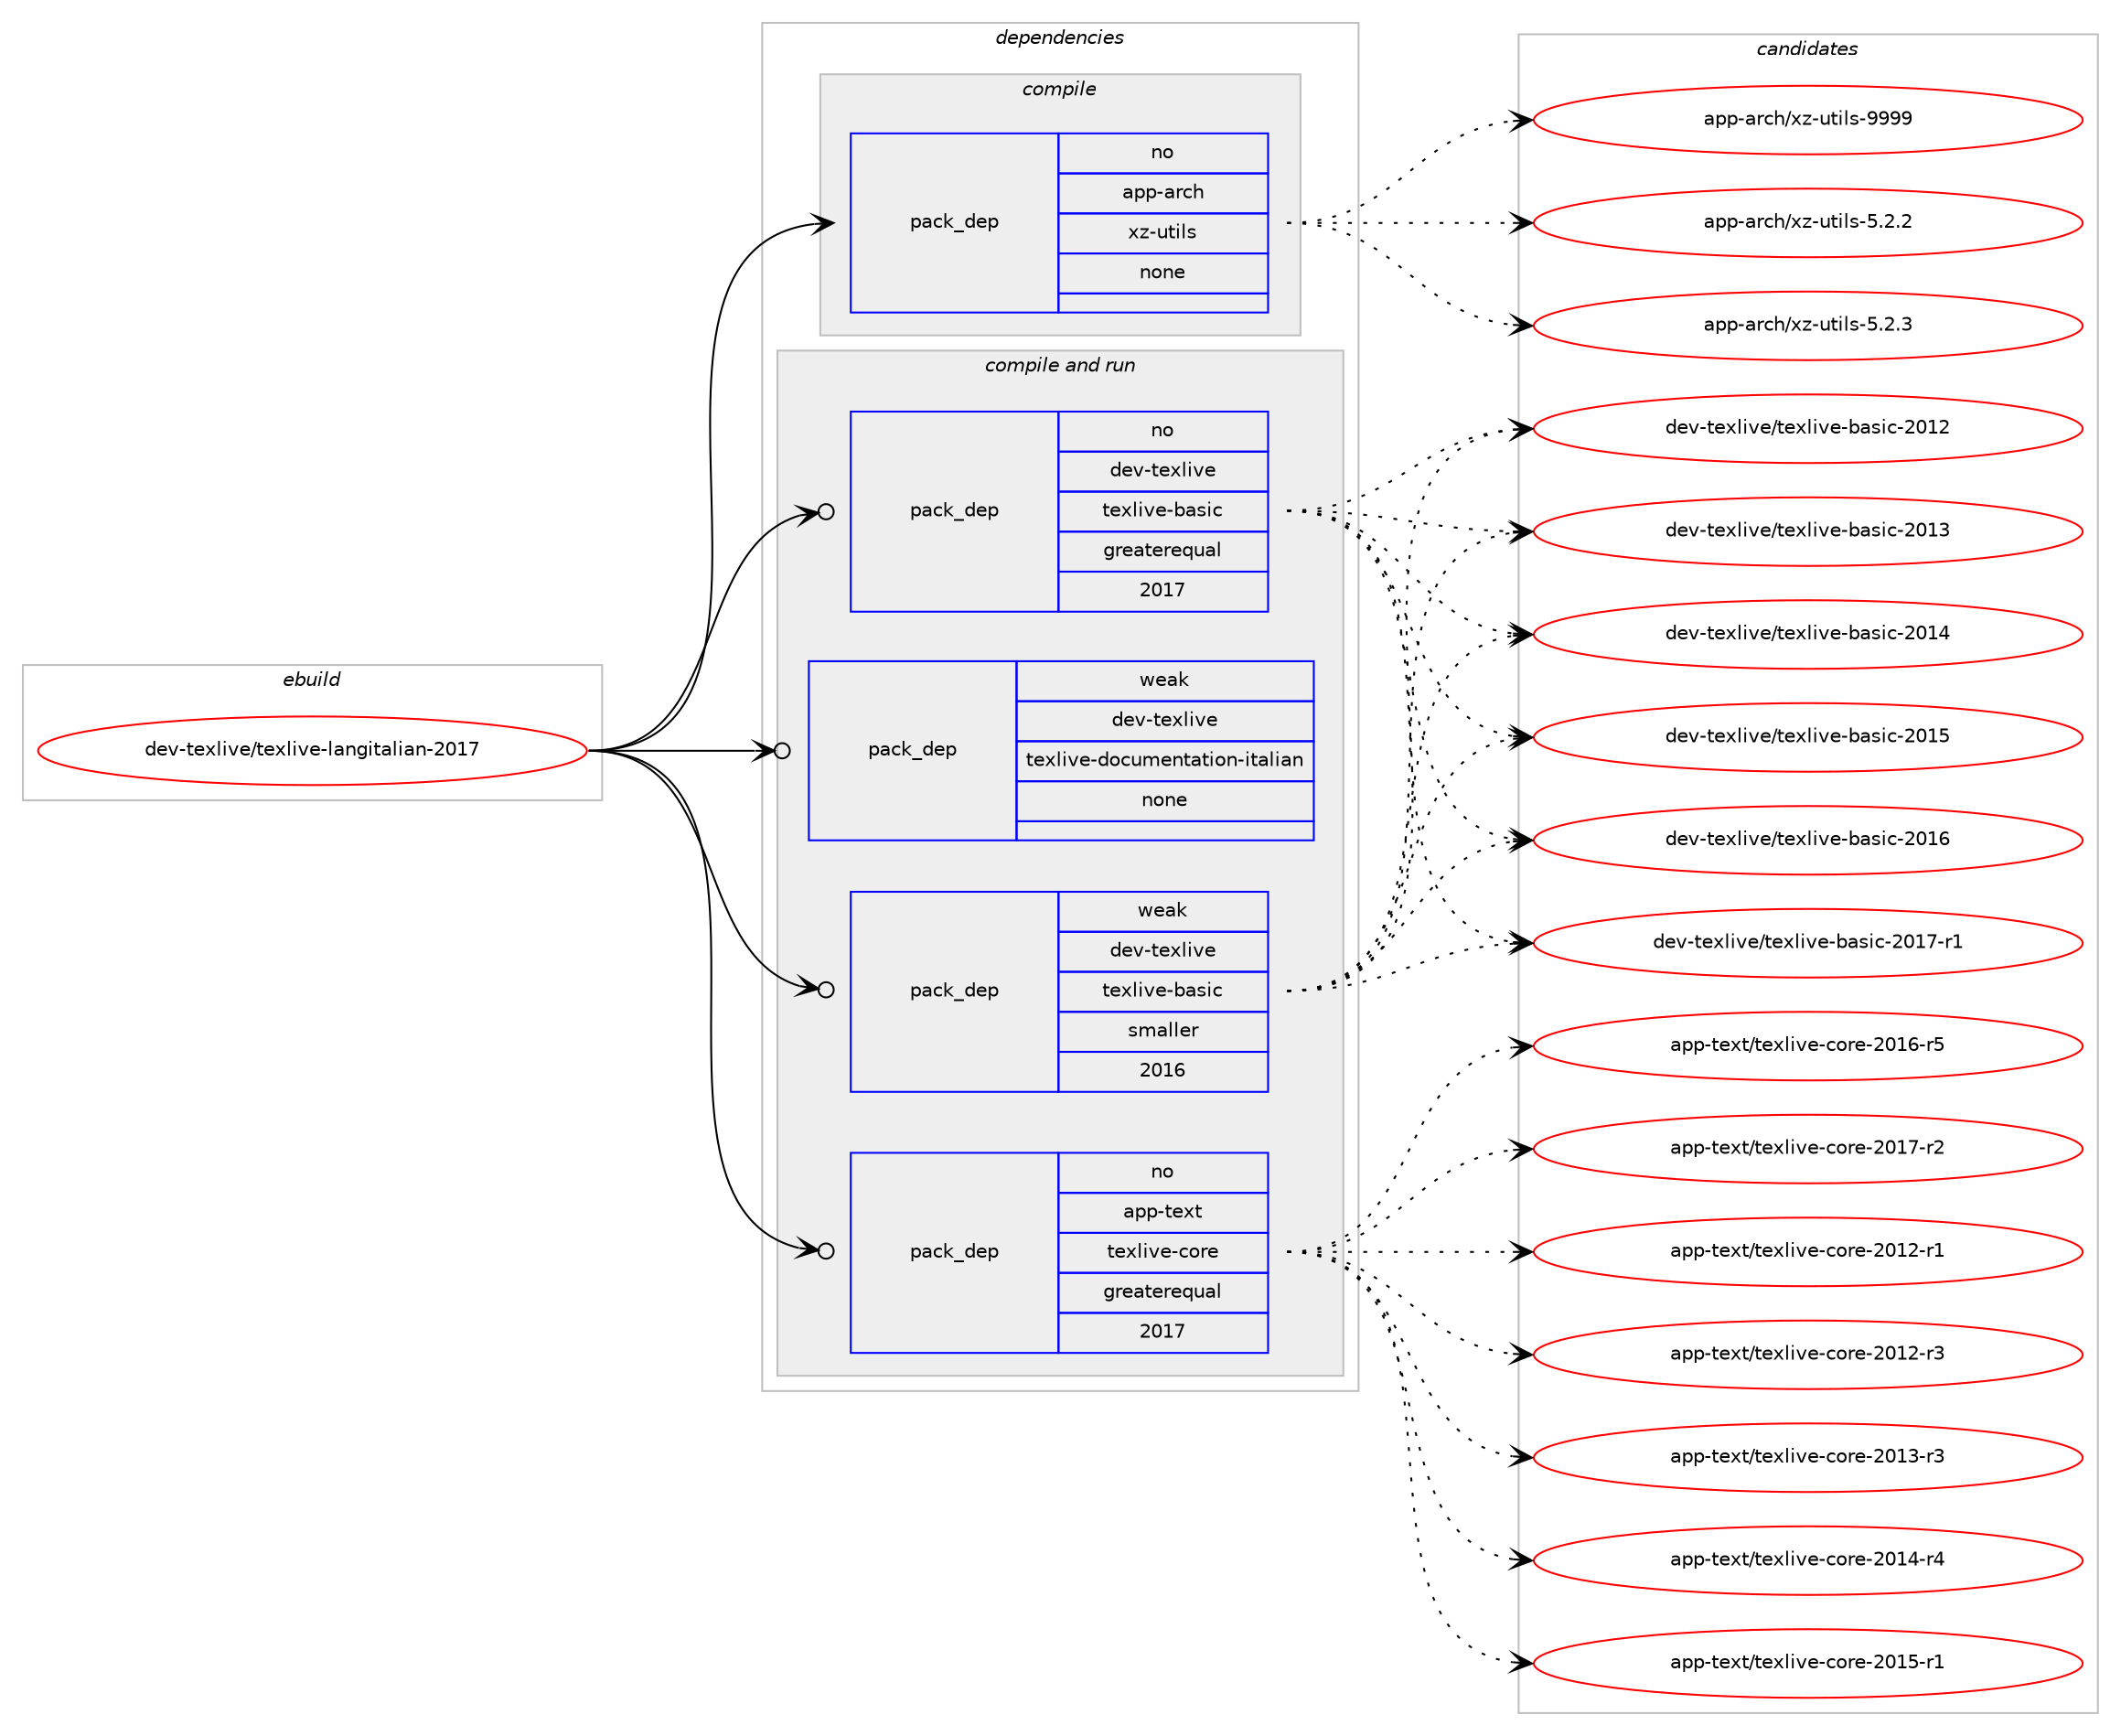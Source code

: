 digraph prolog {

# *************
# Graph options
# *************

newrank=true;
concentrate=true;
compound=true;
graph [rankdir=LR,fontname=Helvetica,fontsize=10,ranksep=1.5];#, ranksep=2.5, nodesep=0.2];
edge  [arrowhead=vee];
node  [fontname=Helvetica,fontsize=10];

# **********
# The ebuild
# **********

subgraph cluster_leftcol {
color=gray;
rank=same;
label=<<i>ebuild</i>>;
id [label="dev-texlive/texlive-langitalian-2017", color=red, width=4, href="../dev-texlive/texlive-langitalian-2017.svg"];
}

# ****************
# The dependencies
# ****************

subgraph cluster_midcol {
color=gray;
label=<<i>dependencies</i>>;
subgraph cluster_compile {
fillcolor="#eeeeee";
style=filled;
label=<<i>compile</i>>;
subgraph pack199414 {
dependency280768 [label=<<TABLE BORDER="0" CELLBORDER="1" CELLSPACING="0" CELLPADDING="4" WIDTH="220"><TR><TD ROWSPAN="6" CELLPADDING="30">pack_dep</TD></TR><TR><TD WIDTH="110">no</TD></TR><TR><TD>app-arch</TD></TR><TR><TD>xz-utils</TD></TR><TR><TD>none</TD></TR><TR><TD></TD></TR></TABLE>>, shape=none, color=blue];
}
id:e -> dependency280768:w [weight=20,style="solid",arrowhead="vee"];
}
subgraph cluster_compileandrun {
fillcolor="#eeeeee";
style=filled;
label=<<i>compile and run</i>>;
subgraph pack199415 {
dependency280769 [label=<<TABLE BORDER="0" CELLBORDER="1" CELLSPACING="0" CELLPADDING="4" WIDTH="220"><TR><TD ROWSPAN="6" CELLPADDING="30">pack_dep</TD></TR><TR><TD WIDTH="110">no</TD></TR><TR><TD>app-text</TD></TR><TR><TD>texlive-core</TD></TR><TR><TD>greaterequal</TD></TR><TR><TD>2017</TD></TR></TABLE>>, shape=none, color=blue];
}
id:e -> dependency280769:w [weight=20,style="solid",arrowhead="odotvee"];
subgraph pack199416 {
dependency280770 [label=<<TABLE BORDER="0" CELLBORDER="1" CELLSPACING="0" CELLPADDING="4" WIDTH="220"><TR><TD ROWSPAN="6" CELLPADDING="30">pack_dep</TD></TR><TR><TD WIDTH="110">no</TD></TR><TR><TD>dev-texlive</TD></TR><TR><TD>texlive-basic</TD></TR><TR><TD>greaterequal</TD></TR><TR><TD>2017</TD></TR></TABLE>>, shape=none, color=blue];
}
id:e -> dependency280770:w [weight=20,style="solid",arrowhead="odotvee"];
subgraph pack199417 {
dependency280771 [label=<<TABLE BORDER="0" CELLBORDER="1" CELLSPACING="0" CELLPADDING="4" WIDTH="220"><TR><TD ROWSPAN="6" CELLPADDING="30">pack_dep</TD></TR><TR><TD WIDTH="110">weak</TD></TR><TR><TD>dev-texlive</TD></TR><TR><TD>texlive-basic</TD></TR><TR><TD>smaller</TD></TR><TR><TD>2016</TD></TR></TABLE>>, shape=none, color=blue];
}
id:e -> dependency280771:w [weight=20,style="solid",arrowhead="odotvee"];
subgraph pack199418 {
dependency280772 [label=<<TABLE BORDER="0" CELLBORDER="1" CELLSPACING="0" CELLPADDING="4" WIDTH="220"><TR><TD ROWSPAN="6" CELLPADDING="30">pack_dep</TD></TR><TR><TD WIDTH="110">weak</TD></TR><TR><TD>dev-texlive</TD></TR><TR><TD>texlive-documentation-italian</TD></TR><TR><TD>none</TD></TR><TR><TD></TD></TR></TABLE>>, shape=none, color=blue];
}
id:e -> dependency280772:w [weight=20,style="solid",arrowhead="odotvee"];
}
subgraph cluster_run {
fillcolor="#eeeeee";
style=filled;
label=<<i>run</i>>;
}
}

# **************
# The candidates
# **************

subgraph cluster_choices {
rank=same;
color=gray;
label=<<i>candidates</i>>;

subgraph choice199414 {
color=black;
nodesep=1;
choice971121124597114991044712012245117116105108115455346504650 [label="app-arch/xz-utils-5.2.2", color=red, width=4,href="../app-arch/xz-utils-5.2.2.svg"];
choice971121124597114991044712012245117116105108115455346504651 [label="app-arch/xz-utils-5.2.3", color=red, width=4,href="../app-arch/xz-utils-5.2.3.svg"];
choice9711211245971149910447120122451171161051081154557575757 [label="app-arch/xz-utils-9999", color=red, width=4,href="../app-arch/xz-utils-9999.svg"];
dependency280768:e -> choice971121124597114991044712012245117116105108115455346504650:w [style=dotted,weight="100"];
dependency280768:e -> choice971121124597114991044712012245117116105108115455346504651:w [style=dotted,weight="100"];
dependency280768:e -> choice9711211245971149910447120122451171161051081154557575757:w [style=dotted,weight="100"];
}
subgraph choice199415 {
color=black;
nodesep=1;
choice971121124511610112011647116101120108105118101459911111410145504849504511449 [label="app-text/texlive-core-2012-r1", color=red, width=4,href="../app-text/texlive-core-2012-r1.svg"];
choice971121124511610112011647116101120108105118101459911111410145504849504511451 [label="app-text/texlive-core-2012-r3", color=red, width=4,href="../app-text/texlive-core-2012-r3.svg"];
choice971121124511610112011647116101120108105118101459911111410145504849514511451 [label="app-text/texlive-core-2013-r3", color=red, width=4,href="../app-text/texlive-core-2013-r3.svg"];
choice971121124511610112011647116101120108105118101459911111410145504849524511452 [label="app-text/texlive-core-2014-r4", color=red, width=4,href="../app-text/texlive-core-2014-r4.svg"];
choice971121124511610112011647116101120108105118101459911111410145504849534511449 [label="app-text/texlive-core-2015-r1", color=red, width=4,href="../app-text/texlive-core-2015-r1.svg"];
choice971121124511610112011647116101120108105118101459911111410145504849544511453 [label="app-text/texlive-core-2016-r5", color=red, width=4,href="../app-text/texlive-core-2016-r5.svg"];
choice971121124511610112011647116101120108105118101459911111410145504849554511450 [label="app-text/texlive-core-2017-r2", color=red, width=4,href="../app-text/texlive-core-2017-r2.svg"];
dependency280769:e -> choice971121124511610112011647116101120108105118101459911111410145504849504511449:w [style=dotted,weight="100"];
dependency280769:e -> choice971121124511610112011647116101120108105118101459911111410145504849504511451:w [style=dotted,weight="100"];
dependency280769:e -> choice971121124511610112011647116101120108105118101459911111410145504849514511451:w [style=dotted,weight="100"];
dependency280769:e -> choice971121124511610112011647116101120108105118101459911111410145504849524511452:w [style=dotted,weight="100"];
dependency280769:e -> choice971121124511610112011647116101120108105118101459911111410145504849534511449:w [style=dotted,weight="100"];
dependency280769:e -> choice971121124511610112011647116101120108105118101459911111410145504849544511453:w [style=dotted,weight="100"];
dependency280769:e -> choice971121124511610112011647116101120108105118101459911111410145504849554511450:w [style=dotted,weight="100"];
}
subgraph choice199416 {
color=black;
nodesep=1;
choice1001011184511610112010810511810147116101120108105118101459897115105994550484950 [label="dev-texlive/texlive-basic-2012", color=red, width=4,href="../dev-texlive/texlive-basic-2012.svg"];
choice1001011184511610112010810511810147116101120108105118101459897115105994550484951 [label="dev-texlive/texlive-basic-2013", color=red, width=4,href="../dev-texlive/texlive-basic-2013.svg"];
choice1001011184511610112010810511810147116101120108105118101459897115105994550484952 [label="dev-texlive/texlive-basic-2014", color=red, width=4,href="../dev-texlive/texlive-basic-2014.svg"];
choice1001011184511610112010810511810147116101120108105118101459897115105994550484953 [label="dev-texlive/texlive-basic-2015", color=red, width=4,href="../dev-texlive/texlive-basic-2015.svg"];
choice1001011184511610112010810511810147116101120108105118101459897115105994550484954 [label="dev-texlive/texlive-basic-2016", color=red, width=4,href="../dev-texlive/texlive-basic-2016.svg"];
choice10010111845116101120108105118101471161011201081051181014598971151059945504849554511449 [label="dev-texlive/texlive-basic-2017-r1", color=red, width=4,href="../dev-texlive/texlive-basic-2017-r1.svg"];
dependency280770:e -> choice1001011184511610112010810511810147116101120108105118101459897115105994550484950:w [style=dotted,weight="100"];
dependency280770:e -> choice1001011184511610112010810511810147116101120108105118101459897115105994550484951:w [style=dotted,weight="100"];
dependency280770:e -> choice1001011184511610112010810511810147116101120108105118101459897115105994550484952:w [style=dotted,weight="100"];
dependency280770:e -> choice1001011184511610112010810511810147116101120108105118101459897115105994550484953:w [style=dotted,weight="100"];
dependency280770:e -> choice1001011184511610112010810511810147116101120108105118101459897115105994550484954:w [style=dotted,weight="100"];
dependency280770:e -> choice10010111845116101120108105118101471161011201081051181014598971151059945504849554511449:w [style=dotted,weight="100"];
}
subgraph choice199417 {
color=black;
nodesep=1;
choice1001011184511610112010810511810147116101120108105118101459897115105994550484950 [label="dev-texlive/texlive-basic-2012", color=red, width=4,href="../dev-texlive/texlive-basic-2012.svg"];
choice1001011184511610112010810511810147116101120108105118101459897115105994550484951 [label="dev-texlive/texlive-basic-2013", color=red, width=4,href="../dev-texlive/texlive-basic-2013.svg"];
choice1001011184511610112010810511810147116101120108105118101459897115105994550484952 [label="dev-texlive/texlive-basic-2014", color=red, width=4,href="../dev-texlive/texlive-basic-2014.svg"];
choice1001011184511610112010810511810147116101120108105118101459897115105994550484953 [label="dev-texlive/texlive-basic-2015", color=red, width=4,href="../dev-texlive/texlive-basic-2015.svg"];
choice1001011184511610112010810511810147116101120108105118101459897115105994550484954 [label="dev-texlive/texlive-basic-2016", color=red, width=4,href="../dev-texlive/texlive-basic-2016.svg"];
choice10010111845116101120108105118101471161011201081051181014598971151059945504849554511449 [label="dev-texlive/texlive-basic-2017-r1", color=red, width=4,href="../dev-texlive/texlive-basic-2017-r1.svg"];
dependency280771:e -> choice1001011184511610112010810511810147116101120108105118101459897115105994550484950:w [style=dotted,weight="100"];
dependency280771:e -> choice1001011184511610112010810511810147116101120108105118101459897115105994550484951:w [style=dotted,weight="100"];
dependency280771:e -> choice1001011184511610112010810511810147116101120108105118101459897115105994550484952:w [style=dotted,weight="100"];
dependency280771:e -> choice1001011184511610112010810511810147116101120108105118101459897115105994550484953:w [style=dotted,weight="100"];
dependency280771:e -> choice1001011184511610112010810511810147116101120108105118101459897115105994550484954:w [style=dotted,weight="100"];
dependency280771:e -> choice10010111845116101120108105118101471161011201081051181014598971151059945504849554511449:w [style=dotted,weight="100"];
}
subgraph choice199418 {
color=black;
nodesep=1;
}
}

}
